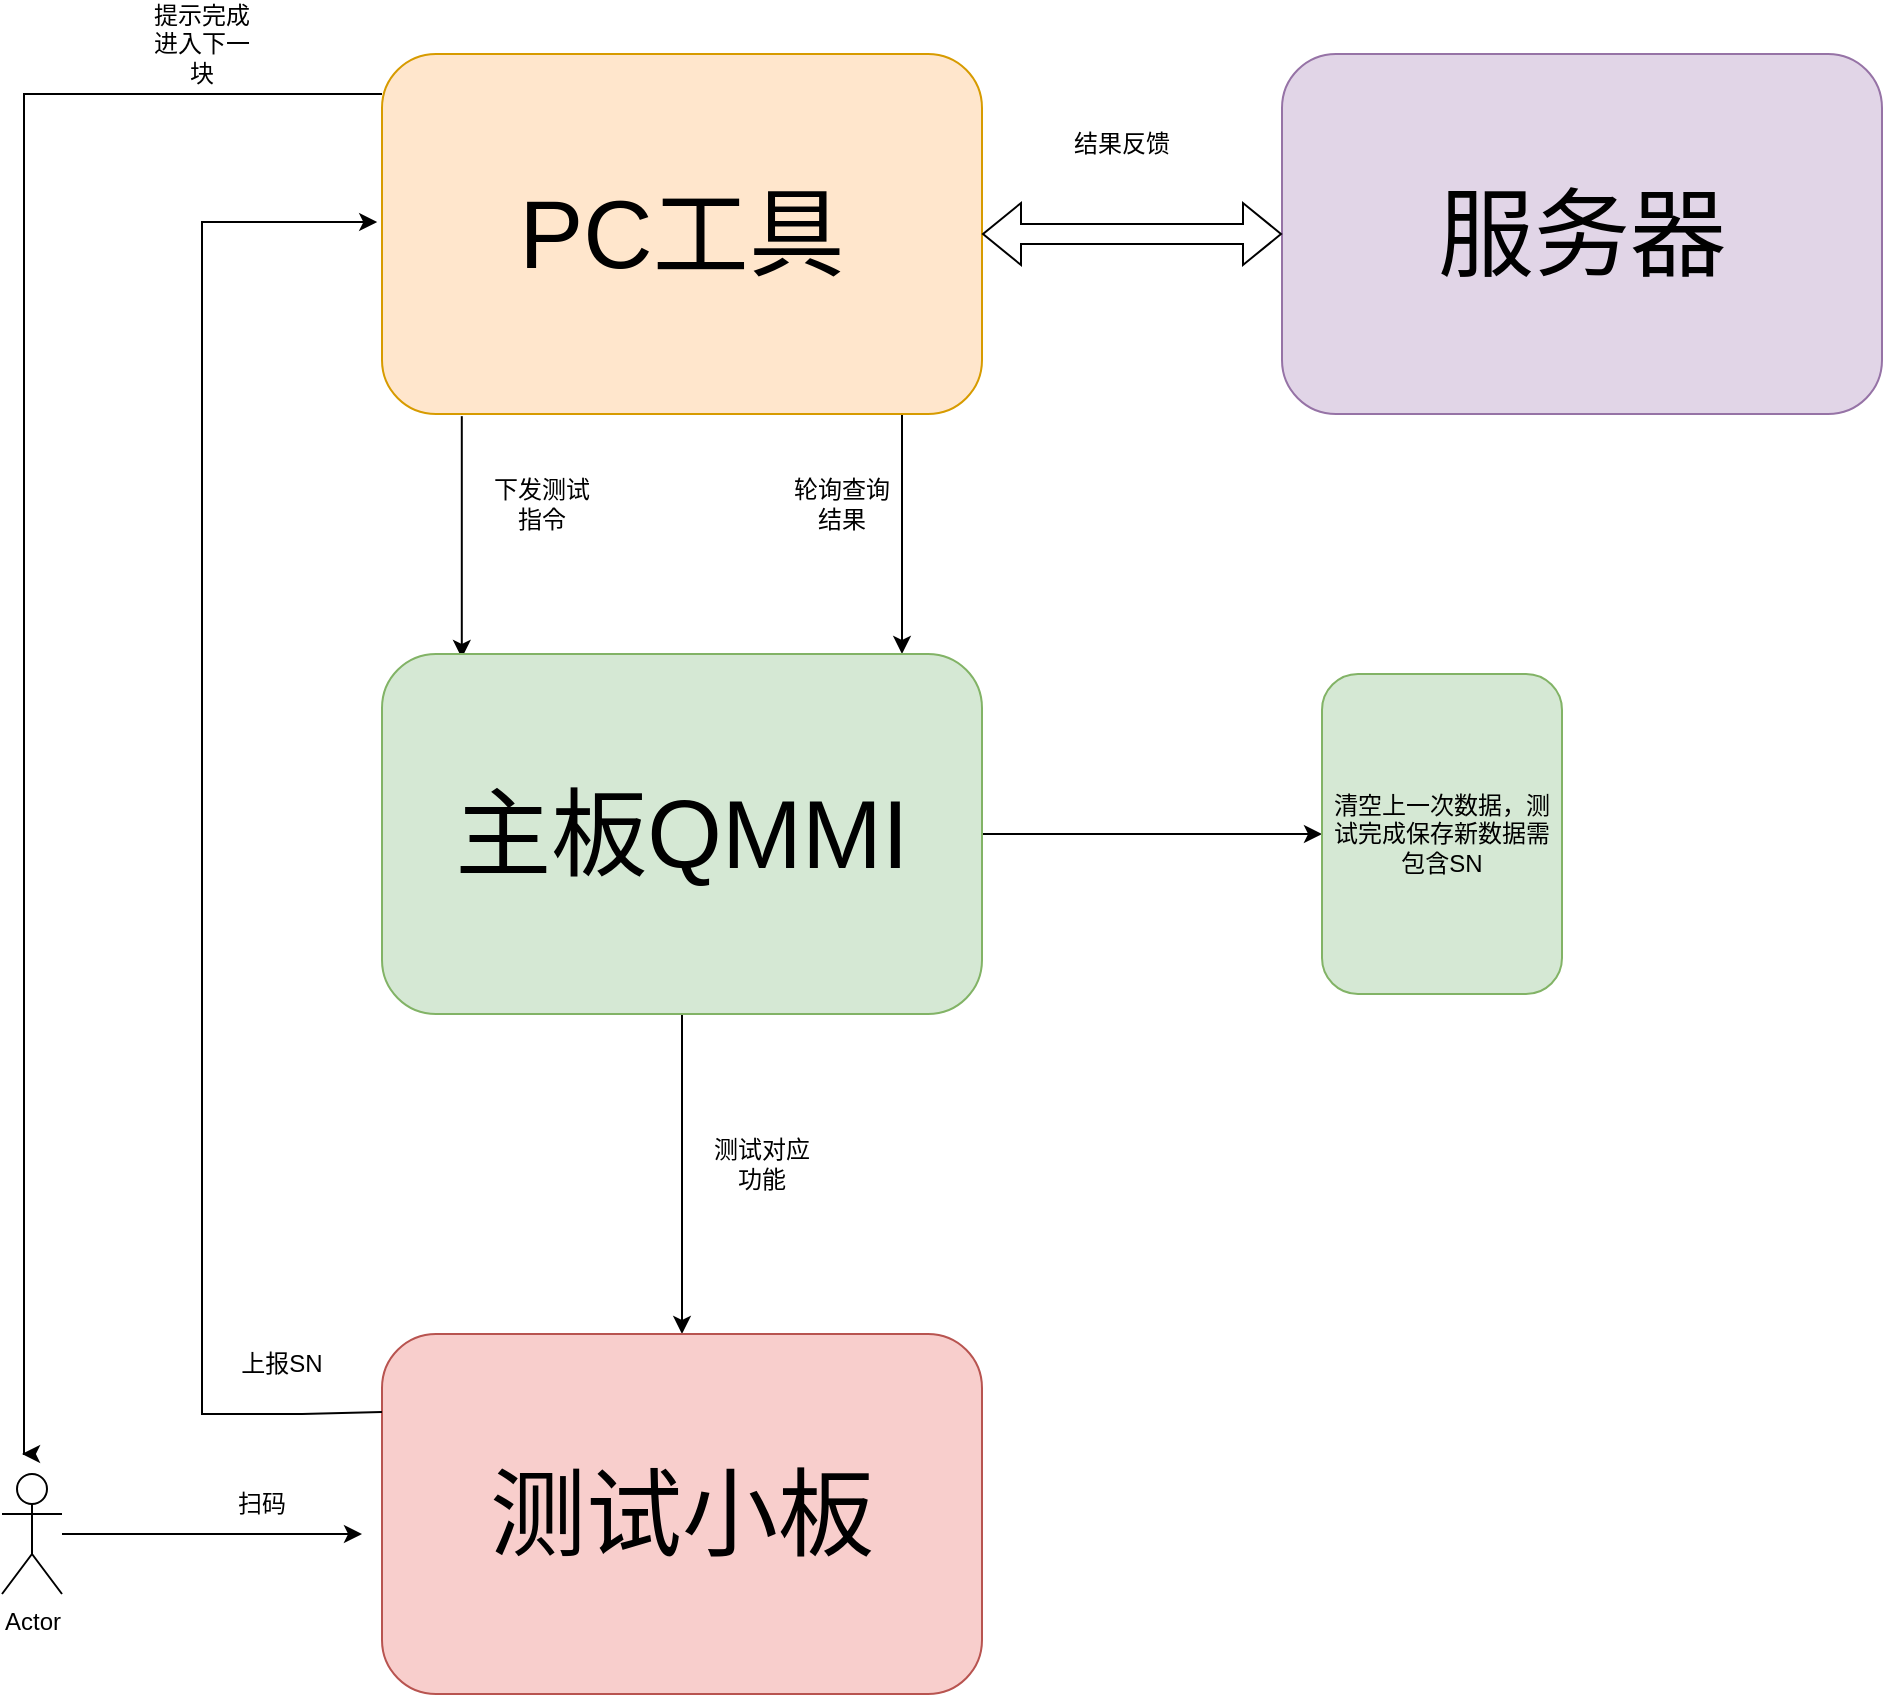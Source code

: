 <mxfile version="26.0.16">
  <diagram name="Page-1" id="oioGlBZoVB4NjTs0JhiE">
    <mxGraphModel dx="1364" dy="915" grid="1" gridSize="10" guides="1" tooltips="1" connect="1" arrows="1" fold="1" page="1" pageScale="1" pageWidth="850" pageHeight="1100" math="0" shadow="0">
      <root>
        <mxCell id="0" />
        <mxCell id="1" parent="0" />
        <mxCell id="iXuzyoS3UVN4r8s5BGeu-13" style="edgeStyle=orthogonalEdgeStyle;rounded=0;orthogonalLoop=1;jettySize=auto;html=1;exitX=0.133;exitY=1.006;exitDx=0;exitDy=0;exitPerimeter=0;entryX=0.133;entryY=0.011;entryDx=0;entryDy=0;entryPerimeter=0;" edge="1" parent="1" source="iXuzyoS3UVN4r8s5BGeu-1" target="iXuzyoS3UVN4r8s5BGeu-3">
          <mxGeometry relative="1" as="geometry" />
        </mxCell>
        <mxCell id="iXuzyoS3UVN4r8s5BGeu-23" style="edgeStyle=orthogonalEdgeStyle;rounded=0;orthogonalLoop=1;jettySize=auto;html=1;entryX=0.5;entryY=0;entryDx=0;entryDy=0;" edge="1" parent="1">
          <mxGeometry relative="1" as="geometry">
            <mxPoint x="510" y="260" as="sourcePoint" />
            <mxPoint x="510" y="380" as="targetPoint" />
          </mxGeometry>
        </mxCell>
        <mxCell id="iXuzyoS3UVN4r8s5BGeu-26" style="edgeStyle=orthogonalEdgeStyle;rounded=0;orthogonalLoop=1;jettySize=auto;html=1;" edge="1" parent="1" source="iXuzyoS3UVN4r8s5BGeu-1">
          <mxGeometry relative="1" as="geometry">
            <mxPoint x="70" y="780" as="targetPoint" />
            <Array as="points">
              <mxPoint x="71" y="100" />
            </Array>
          </mxGeometry>
        </mxCell>
        <mxCell id="iXuzyoS3UVN4r8s5BGeu-1" value="&lt;font style=&quot;font-size: 48px;&quot;&gt;PC工具&lt;/font&gt;" style="rounded=1;whiteSpace=wrap;html=1;fillColor=#ffe6cc;strokeColor=#d79b00;" vertex="1" parent="1">
          <mxGeometry x="250" y="80" width="300" height="180" as="geometry" />
        </mxCell>
        <mxCell id="iXuzyoS3UVN4r8s5BGeu-15" style="edgeStyle=orthogonalEdgeStyle;rounded=0;orthogonalLoop=1;jettySize=auto;html=1;" edge="1" parent="1" source="iXuzyoS3UVN4r8s5BGeu-3" target="iXuzyoS3UVN4r8s5BGeu-4">
          <mxGeometry relative="1" as="geometry" />
        </mxCell>
        <mxCell id="iXuzyoS3UVN4r8s5BGeu-29" value="" style="edgeStyle=orthogonalEdgeStyle;rounded=0;orthogonalLoop=1;jettySize=auto;html=1;" edge="1" parent="1" source="iXuzyoS3UVN4r8s5BGeu-3" target="iXuzyoS3UVN4r8s5BGeu-28">
          <mxGeometry relative="1" as="geometry" />
        </mxCell>
        <mxCell id="iXuzyoS3UVN4r8s5BGeu-3" value="&lt;font style=&quot;font-size: 48px;&quot;&gt;主板QMMI&lt;/font&gt;" style="rounded=1;whiteSpace=wrap;html=1;fillColor=#d5e8d4;strokeColor=#82b366;" vertex="1" parent="1">
          <mxGeometry x="250" y="380" width="300" height="180" as="geometry" />
        </mxCell>
        <mxCell id="iXuzyoS3UVN4r8s5BGeu-4" value="&lt;font style=&quot;font-size: 48px;&quot;&gt;测试小板&lt;/font&gt;" style="rounded=1;whiteSpace=wrap;html=1;fillColor=#f8cecc;strokeColor=#b85450;" vertex="1" parent="1">
          <mxGeometry x="250" y="720" width="300" height="180" as="geometry" />
        </mxCell>
        <mxCell id="iXuzyoS3UVN4r8s5BGeu-9" value="Actor" style="shape=umlActor;verticalLabelPosition=bottom;verticalAlign=top;html=1;outlineConnect=0;" vertex="1" parent="1">
          <mxGeometry x="60" y="790" width="30" height="60" as="geometry" />
        </mxCell>
        <mxCell id="iXuzyoS3UVN4r8s5BGeu-10" value="" style="endArrow=classic;html=1;rounded=0;" edge="1" parent="1" source="iXuzyoS3UVN4r8s5BGeu-9">
          <mxGeometry width="50" height="50" relative="1" as="geometry">
            <mxPoint x="460" y="720" as="sourcePoint" />
            <mxPoint x="240" y="820" as="targetPoint" />
          </mxGeometry>
        </mxCell>
        <mxCell id="iXuzyoS3UVN4r8s5BGeu-11" value="扫码" style="text;html=1;align=center;verticalAlign=middle;whiteSpace=wrap;rounded=0;" vertex="1" parent="1">
          <mxGeometry x="160" y="790" width="60" height="30" as="geometry" />
        </mxCell>
        <mxCell id="iXuzyoS3UVN4r8s5BGeu-12" value="" style="endArrow=classic;html=1;rounded=0;exitX=0;exitY=0.217;exitDx=0;exitDy=0;entryX=-0.008;entryY=0.467;entryDx=0;entryDy=0;entryPerimeter=0;exitPerimeter=0;" edge="1" parent="1" source="iXuzyoS3UVN4r8s5BGeu-4" target="iXuzyoS3UVN4r8s5BGeu-1">
          <mxGeometry width="50" height="50" relative="1" as="geometry">
            <mxPoint x="460" y="600" as="sourcePoint" />
            <mxPoint x="150" y="150" as="targetPoint" />
            <Array as="points">
              <mxPoint x="210" y="760" />
              <mxPoint x="160" y="760" />
              <mxPoint x="160" y="164" />
            </Array>
          </mxGeometry>
        </mxCell>
        <mxCell id="iXuzyoS3UVN4r8s5BGeu-14" value="下发测试指令" style="text;html=1;align=center;verticalAlign=middle;whiteSpace=wrap;rounded=0;" vertex="1" parent="1">
          <mxGeometry x="300" y="290" width="60" height="30" as="geometry" />
        </mxCell>
        <mxCell id="iXuzyoS3UVN4r8s5BGeu-16" value="测试对应功能" style="text;html=1;align=center;verticalAlign=middle;whiteSpace=wrap;rounded=0;" vertex="1" parent="1">
          <mxGeometry x="410" y="620" width="60" height="30" as="geometry" />
        </mxCell>
        <mxCell id="iXuzyoS3UVN4r8s5BGeu-18" value="轮询查询结果" style="text;html=1;align=center;verticalAlign=middle;whiteSpace=wrap;rounded=0;" vertex="1" parent="1">
          <mxGeometry x="450" y="290" width="60" height="30" as="geometry" />
        </mxCell>
        <mxCell id="iXuzyoS3UVN4r8s5BGeu-19" value="&lt;font style=&quot;font-size: 48px;&quot;&gt;服务器&lt;/font&gt;" style="rounded=1;whiteSpace=wrap;html=1;fillColor=#e1d5e7;strokeColor=#9673a6;" vertex="1" parent="1">
          <mxGeometry x="700" y="80" width="300" height="180" as="geometry" />
        </mxCell>
        <mxCell id="iXuzyoS3UVN4r8s5BGeu-20" value="" style="shape=flexArrow;endArrow=classic;startArrow=classic;html=1;rounded=0;" edge="1" parent="1" source="iXuzyoS3UVN4r8s5BGeu-1" target="iXuzyoS3UVN4r8s5BGeu-19">
          <mxGeometry width="100" height="100" relative="1" as="geometry">
            <mxPoint x="600" y="320" as="sourcePoint" />
            <mxPoint x="781.818" y="80" as="targetPoint" />
          </mxGeometry>
        </mxCell>
        <mxCell id="iXuzyoS3UVN4r8s5BGeu-21" value="结果反馈" style="text;html=1;align=center;verticalAlign=middle;whiteSpace=wrap;rounded=0;" vertex="1" parent="1">
          <mxGeometry x="590" y="110" width="60" height="30" as="geometry" />
        </mxCell>
        <mxCell id="iXuzyoS3UVN4r8s5BGeu-22" value="上报SN" style="text;html=1;align=center;verticalAlign=middle;whiteSpace=wrap;rounded=0;" vertex="1" parent="1">
          <mxGeometry x="170" y="720" width="60" height="30" as="geometry" />
        </mxCell>
        <mxCell id="iXuzyoS3UVN4r8s5BGeu-27" value="提示完成进入下一块" style="text;html=1;align=center;verticalAlign=middle;whiteSpace=wrap;rounded=0;" vertex="1" parent="1">
          <mxGeometry x="130" y="60" width="60" height="30" as="geometry" />
        </mxCell>
        <mxCell id="iXuzyoS3UVN4r8s5BGeu-28" value="清空上一次数据，测试完成保存新数据需包含SN" style="whiteSpace=wrap;html=1;fillColor=#d5e8d4;strokeColor=#82b366;rounded=1;" vertex="1" parent="1">
          <mxGeometry x="720" y="390" width="120" height="160" as="geometry" />
        </mxCell>
      </root>
    </mxGraphModel>
  </diagram>
</mxfile>
